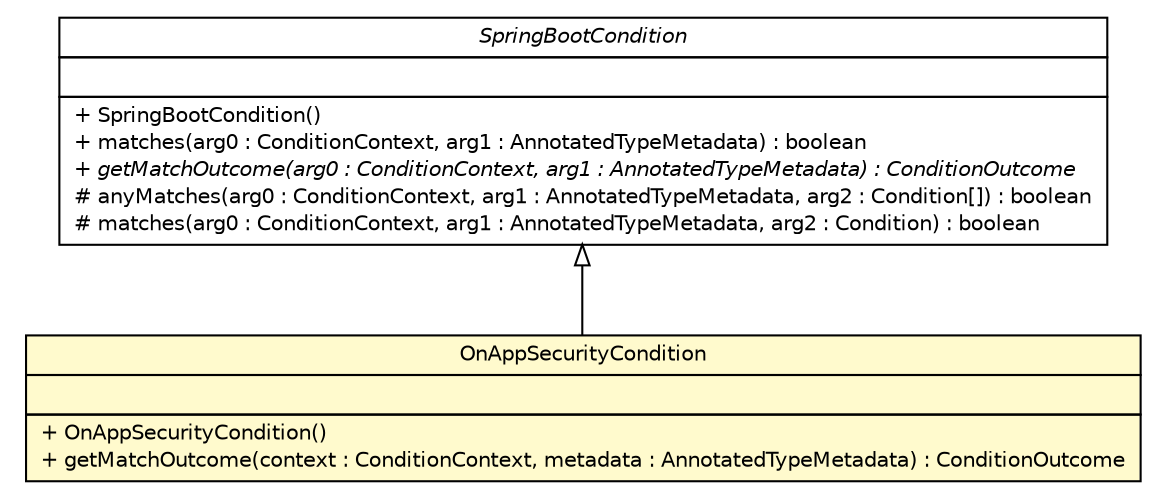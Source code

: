 #!/usr/local/bin/dot
#
# Class diagram 
# Generated by UMLGraph version R5_6-24-gf6e263 (http://www.umlgraph.org/)
#

digraph G {
	edge [fontname="Helvetica",fontsize=10,labelfontname="Helvetica",labelfontsize=10];
	node [fontname="Helvetica",fontsize=10,shape=plaintext];
	nodesep=0.25;
	ranksep=0.5;
	// cn.home1.oss.boot.autoconfigure.OnAppSecurityCondition
	c4667 [label=<<table title="cn.home1.oss.boot.autoconfigure.OnAppSecurityCondition" border="0" cellborder="1" cellspacing="0" cellpadding="2" port="p" bgcolor="lemonChiffon" href="./OnAppSecurityCondition.html">
		<tr><td><table border="0" cellspacing="0" cellpadding="1">
<tr><td align="center" balign="center"> OnAppSecurityCondition </td></tr>
		</table></td></tr>
		<tr><td><table border="0" cellspacing="0" cellpadding="1">
<tr><td align="left" balign="left">  </td></tr>
		</table></td></tr>
		<tr><td><table border="0" cellspacing="0" cellpadding="1">
<tr><td align="left" balign="left"> + OnAppSecurityCondition() </td></tr>
<tr><td align="left" balign="left"> + getMatchOutcome(context : ConditionContext, metadata : AnnotatedTypeMetadata) : ConditionOutcome </td></tr>
		</table></td></tr>
		</table>>, URL="./OnAppSecurityCondition.html", fontname="Helvetica", fontcolor="black", fontsize=10.0];
	//cn.home1.oss.boot.autoconfigure.OnAppSecurityCondition extends org.springframework.boot.autoconfigure.condition.SpringBootCondition
	c4673:p -> c4667:p [dir=back,arrowtail=empty];
	// org.springframework.boot.autoconfigure.condition.SpringBootCondition
	c4673 [label=<<table title="org.springframework.boot.autoconfigure.condition.SpringBootCondition" border="0" cellborder="1" cellspacing="0" cellpadding="2" port="p" href="http://java.sun.com/j2se/1.4.2/docs/api/org/springframework/boot/autoconfigure/condition/SpringBootCondition.html">
		<tr><td><table border="0" cellspacing="0" cellpadding="1">
<tr><td align="center" balign="center"><font face="Helvetica-Oblique"> SpringBootCondition </font></td></tr>
		</table></td></tr>
		<tr><td><table border="0" cellspacing="0" cellpadding="1">
<tr><td align="left" balign="left">  </td></tr>
		</table></td></tr>
		<tr><td><table border="0" cellspacing="0" cellpadding="1">
<tr><td align="left" balign="left"> + SpringBootCondition() </td></tr>
<tr><td align="left" balign="left"> + matches(arg0 : ConditionContext, arg1 : AnnotatedTypeMetadata) : boolean </td></tr>
<tr><td align="left" balign="left"><font face="Helvetica-Oblique" point-size="10.0"> + getMatchOutcome(arg0 : ConditionContext, arg1 : AnnotatedTypeMetadata) : ConditionOutcome </font></td></tr>
<tr><td align="left" balign="left"> # anyMatches(arg0 : ConditionContext, arg1 : AnnotatedTypeMetadata, arg2 : Condition[]) : boolean </td></tr>
<tr><td align="left" balign="left"> # matches(arg0 : ConditionContext, arg1 : AnnotatedTypeMetadata, arg2 : Condition) : boolean </td></tr>
		</table></td></tr>
		</table>>, URL="http://java.sun.com/j2se/1.4.2/docs/api/org/springframework/boot/autoconfigure/condition/SpringBootCondition.html", fontname="Helvetica", fontcolor="black", fontsize=10.0];
}

